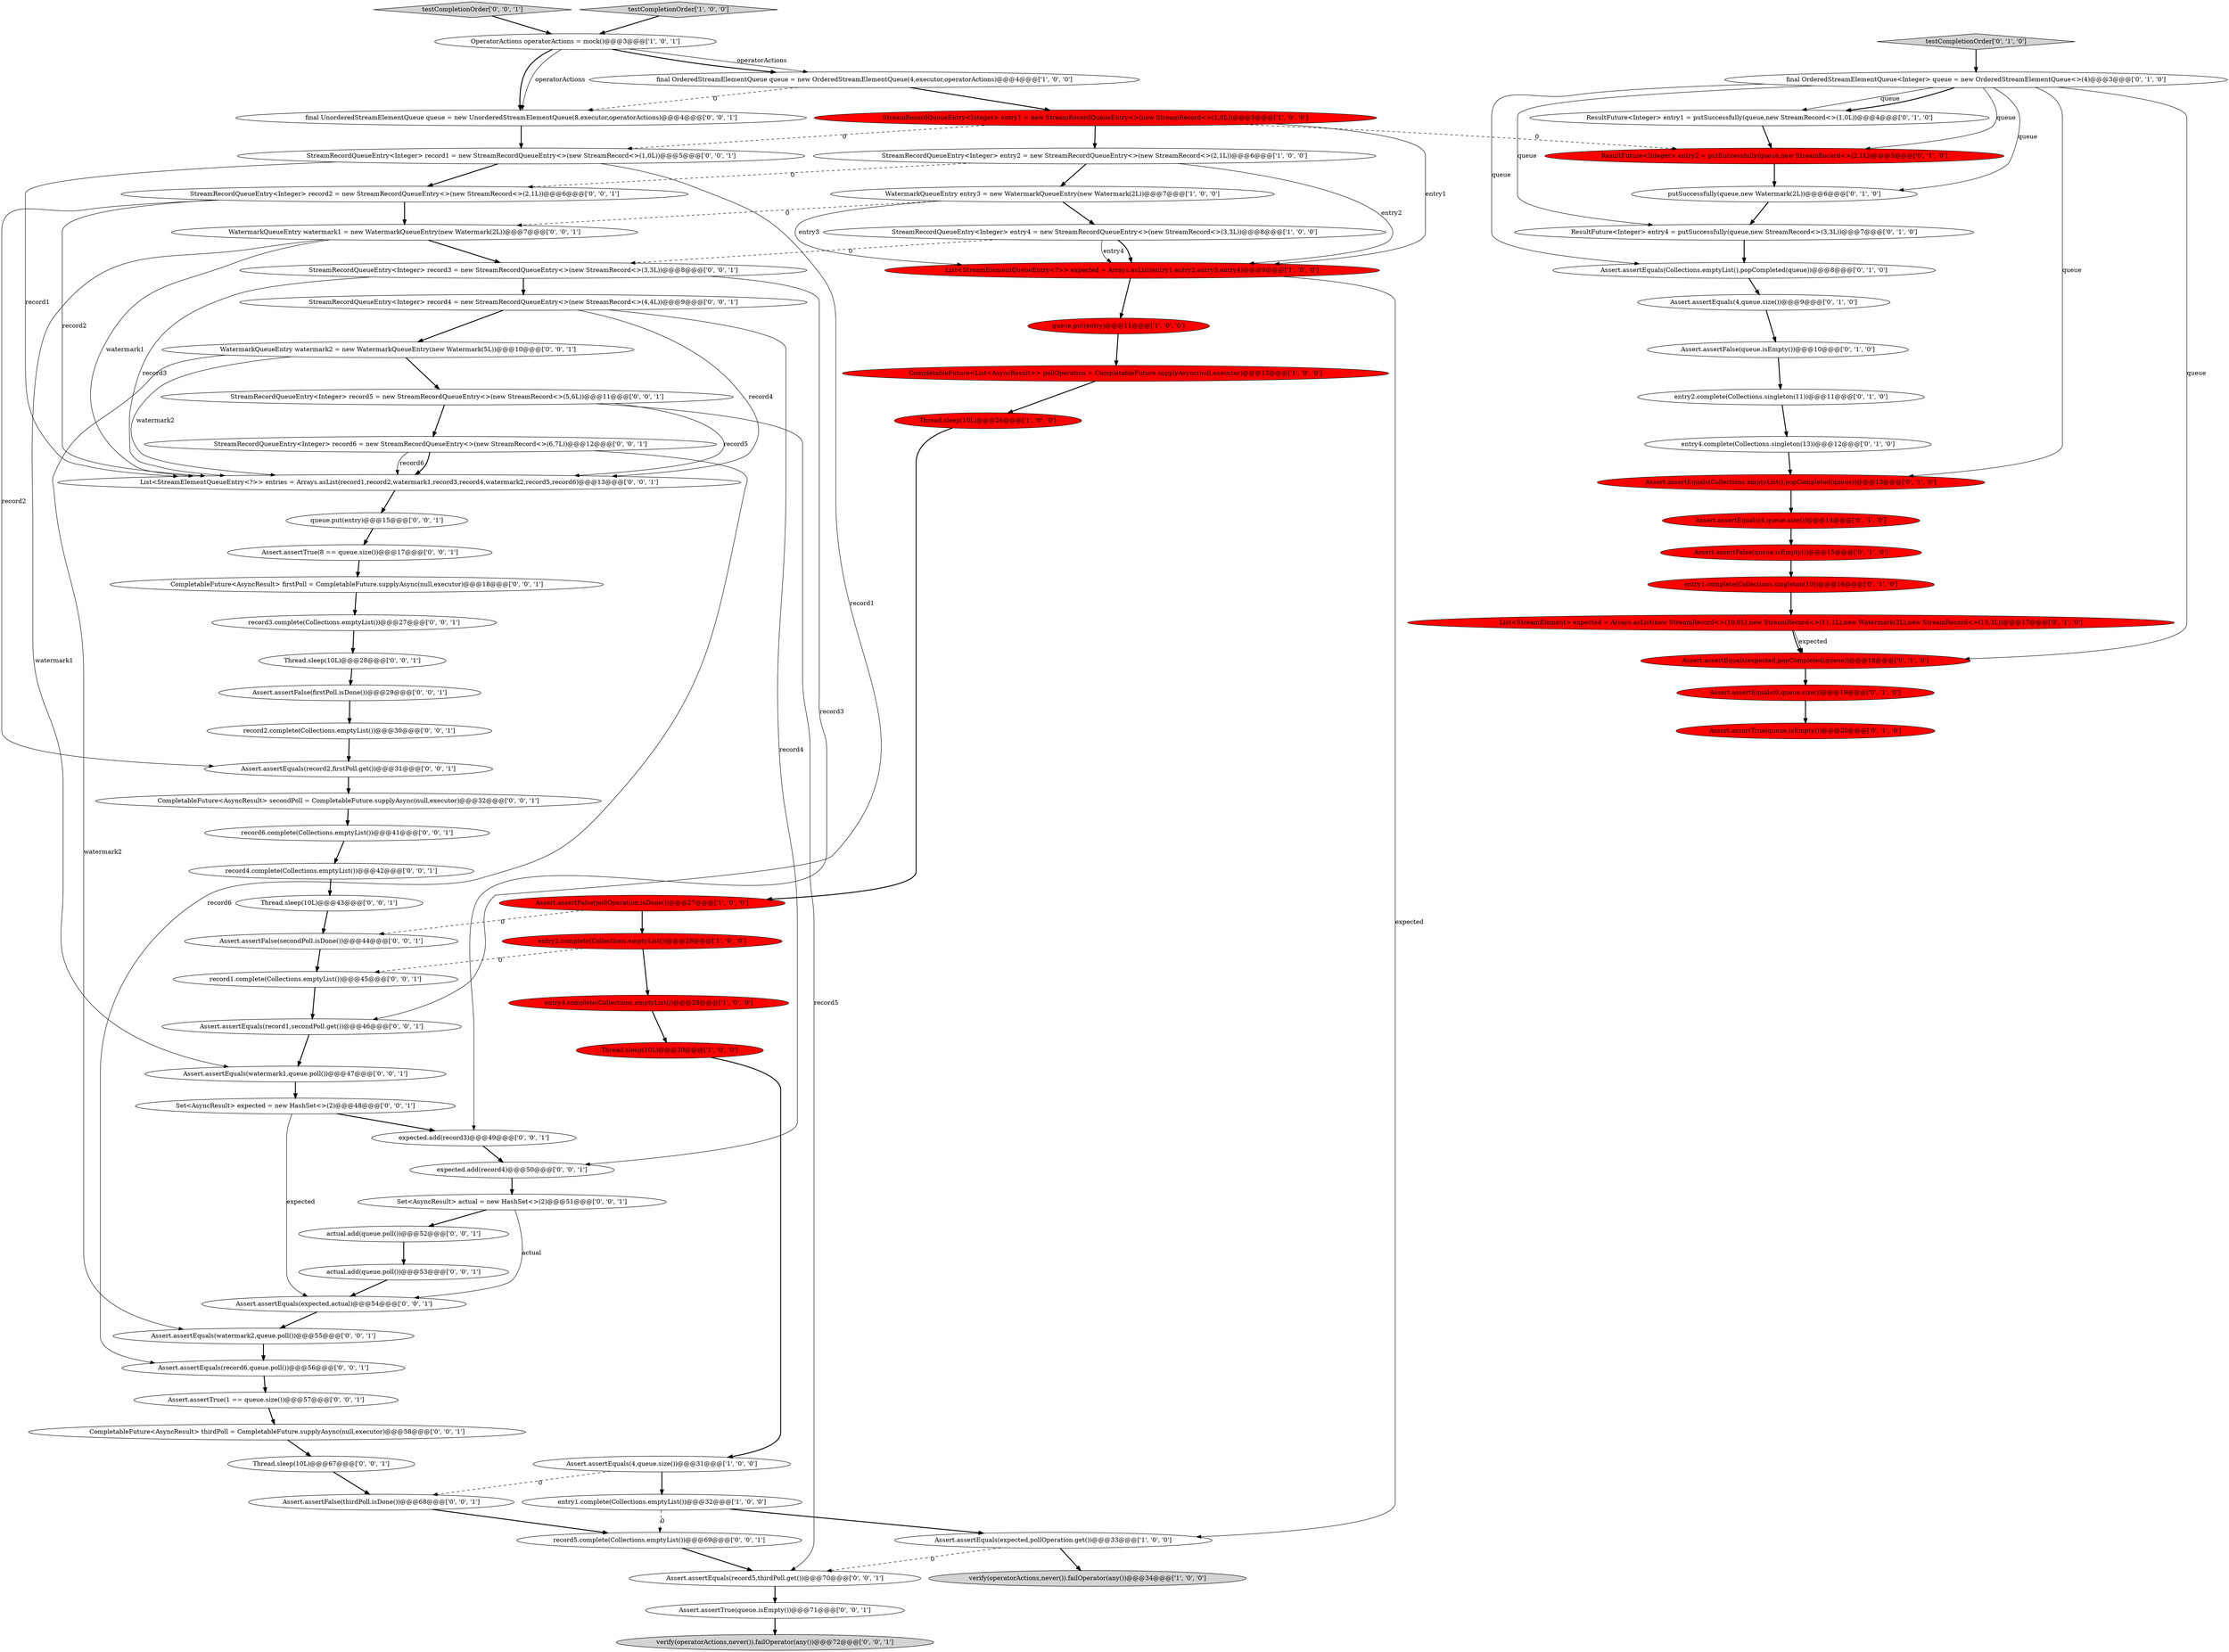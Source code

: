 digraph {
50 [style = filled, label = "verify(operatorActions,never()).failOperator(any())@@@72@@@['0', '0', '1']", fillcolor = lightgray, shape = ellipse image = "AAA0AAABBB3BBB"];
46 [style = filled, label = "Assert.assertEquals(watermark1,queue.poll())@@@47@@@['0', '0', '1']", fillcolor = white, shape = ellipse image = "AAA0AAABBB3BBB"];
42 [style = filled, label = "expected.add(record4)@@@50@@@['0', '0', '1']", fillcolor = white, shape = ellipse image = "AAA0AAABBB3BBB"];
53 [style = filled, label = "Set<AsyncResult> actual = new HashSet<>(2)@@@51@@@['0', '0', '1']", fillcolor = white, shape = ellipse image = "AAA0AAABBB3BBB"];
80 [style = filled, label = "StreamRecordQueueEntry<Integer> record6 = new StreamRecordQueueEntry<>(new StreamRecord<>(6,7L))@@@12@@@['0', '0', '1']", fillcolor = white, shape = ellipse image = "AAA0AAABBB3BBB"];
60 [style = filled, label = "CompletableFuture<AsyncResult> thirdPoll = CompletableFuture.supplyAsync(null,executor)@@@58@@@['0', '0', '1']", fillcolor = white, shape = ellipse image = "AAA0AAABBB3BBB"];
13 [style = filled, label = "queue.put(entry)@@@11@@@['1', '0', '0']", fillcolor = red, shape = ellipse image = "AAA1AAABBB1BBB"];
44 [style = filled, label = "StreamRecordQueueEntry<Integer> record3 = new StreamRecordQueueEntry<>(new StreamRecord<>(3,3L))@@@8@@@['0', '0', '1']", fillcolor = white, shape = ellipse image = "AAA0AAABBB3BBB"];
64 [style = filled, label = "StreamRecordQueueEntry<Integer> record2 = new StreamRecordQueueEntry<>(new StreamRecord<>(2,1L))@@@6@@@['0', '0', '1']", fillcolor = white, shape = ellipse image = "AAA0AAABBB3BBB"];
23 [style = filled, label = "Assert.assertEquals(0,queue.size())@@@19@@@['0', '1', '0']", fillcolor = red, shape = ellipse image = "AAA1AAABBB2BBB"];
52 [style = filled, label = "Assert.assertEquals(record1,secondPoll.get())@@@46@@@['0', '0', '1']", fillcolor = white, shape = ellipse image = "AAA0AAABBB3BBB"];
30 [style = filled, label = "Assert.assertEquals(4,queue.size())@@@14@@@['0', '1', '0']", fillcolor = red, shape = ellipse image = "AAA1AAABBB2BBB"];
25 [style = filled, label = "final OrderedStreamElementQueue<Integer> queue = new OrderedStreamElementQueue<>(4)@@@3@@@['0', '1', '0']", fillcolor = white, shape = ellipse image = "AAA0AAABBB2BBB"];
0 [style = filled, label = "OperatorActions operatorActions = mock()@@@3@@@['1', '0', '1']", fillcolor = white, shape = ellipse image = "AAA0AAABBB1BBB"];
8 [style = filled, label = "Thread.sleep(10L)@@@26@@@['1', '0', '0']", fillcolor = red, shape = ellipse image = "AAA1AAABBB1BBB"];
45 [style = filled, label = "queue.put(entry)@@@15@@@['0', '0', '1']", fillcolor = white, shape = ellipse image = "AAA0AAABBB3BBB"];
21 [style = filled, label = "entry2.complete(Collections.singleton(11))@@@11@@@['0', '1', '0']", fillcolor = white, shape = ellipse image = "AAA0AAABBB2BBB"];
49 [style = filled, label = "Assert.assertEquals(record2,firstPoll.get())@@@31@@@['0', '0', '1']", fillcolor = white, shape = ellipse image = "AAA0AAABBB3BBB"];
55 [style = filled, label = "Set<AsyncResult> expected = new HashSet<>(2)@@@48@@@['0', '0', '1']", fillcolor = white, shape = ellipse image = "AAA0AAABBB3BBB"];
20 [style = filled, label = "ResultFuture<Integer> entry4 = putSuccessfully(queue,new StreamRecord<>(3,3L))@@@7@@@['0', '1', '0']", fillcolor = white, shape = ellipse image = "AAA0AAABBB2BBB"];
15 [style = filled, label = "entry1.complete(Collections.emptyList())@@@32@@@['1', '0', '0']", fillcolor = white, shape = ellipse image = "AAA0AAABBB1BBB"];
34 [style = filled, label = "entry1.complete(Collections.singleton(10))@@@16@@@['0', '1', '0']", fillcolor = red, shape = ellipse image = "AAA1AAABBB2BBB"];
61 [style = filled, label = "CompletableFuture<AsyncResult> firstPoll = CompletableFuture.supplyAsync(null,executor)@@@18@@@['0', '0', '1']", fillcolor = white, shape = ellipse image = "AAA0AAABBB3BBB"];
73 [style = filled, label = "StreamRecordQueueEntry<Integer> record1 = new StreamRecordQueueEntry<>(new StreamRecord<>(1,0L))@@@5@@@['0', '0', '1']", fillcolor = white, shape = ellipse image = "AAA0AAABBB3BBB"];
74 [style = filled, label = "expected.add(record3)@@@49@@@['0', '0', '1']", fillcolor = white, shape = ellipse image = "AAA0AAABBB3BBB"];
78 [style = filled, label = "record5.complete(Collections.emptyList())@@@69@@@['0', '0', '1']", fillcolor = white, shape = ellipse image = "AAA0AAABBB3BBB"];
81 [style = filled, label = "actual.add(queue.poll())@@@53@@@['0', '0', '1']", fillcolor = white, shape = ellipse image = "AAA0AAABBB3BBB"];
35 [style = filled, label = "Assert.assertEquals(Collections.emptyList(),popCompleted(queue))@@@8@@@['0', '1', '0']", fillcolor = white, shape = ellipse image = "AAA0AAABBB2BBB"];
14 [style = filled, label = "final OrderedStreamElementQueue queue = new OrderedStreamElementQueue(4,executor,operatorActions)@@@4@@@['1', '0', '0']", fillcolor = white, shape = ellipse image = "AAA0AAABBB1BBB"];
3 [style = filled, label = "entry2.complete(Collections.emptyList())@@@28@@@['1', '0', '0']", fillcolor = red, shape = ellipse image = "AAA1AAABBB1BBB"];
9 [style = filled, label = "entry4.complete(Collections.emptyList())@@@29@@@['1', '0', '0']", fillcolor = red, shape = ellipse image = "AAA1AAABBB1BBB"];
12 [style = filled, label = "verify(operatorActions,never()).failOperator(any())@@@34@@@['1', '0', '0']", fillcolor = lightgray, shape = ellipse image = "AAA0AAABBB1BBB"];
29 [style = filled, label = "Assert.assertFalse(queue.isEmpty())@@@10@@@['0', '1', '0']", fillcolor = white, shape = ellipse image = "AAA0AAABBB2BBB"];
59 [style = filled, label = "testCompletionOrder['0', '0', '1']", fillcolor = lightgray, shape = diamond image = "AAA0AAABBB3BBB"];
75 [style = filled, label = "Assert.assertFalse(secondPoll.isDone())@@@44@@@['0', '0', '1']", fillcolor = white, shape = ellipse image = "AAA0AAABBB3BBB"];
76 [style = filled, label = "final UnorderedStreamElementQueue queue = new UnorderedStreamElementQueue(8,executor,operatorActions)@@@4@@@['0', '0', '1']", fillcolor = white, shape = ellipse image = "AAA0AAABBB3BBB"];
19 [style = filled, label = "testCompletionOrder['0', '1', '0']", fillcolor = lightgray, shape = diamond image = "AAA0AAABBB2BBB"];
51 [style = filled, label = "WatermarkQueueEntry watermark2 = new WatermarkQueueEntry(new Watermark(5L))@@@10@@@['0', '0', '1']", fillcolor = white, shape = ellipse image = "AAA0AAABBB3BBB"];
7 [style = filled, label = "List<StreamElementQueueEntry<?>> expected = Arrays.asList(entry1,entry2,entry3,entry4)@@@9@@@['1', '0', '0']", fillcolor = red, shape = ellipse image = "AAA1AAABBB1BBB"];
56 [style = filled, label = "Thread.sleep(10L)@@@67@@@['0', '0', '1']", fillcolor = white, shape = ellipse image = "AAA0AAABBB3BBB"];
70 [style = filled, label = "Thread.sleep(10L)@@@43@@@['0', '0', '1']", fillcolor = white, shape = ellipse image = "AAA0AAABBB3BBB"];
41 [style = filled, label = "Assert.assertTrue(queue.isEmpty())@@@71@@@['0', '0', '1']", fillcolor = white, shape = ellipse image = "AAA0AAABBB3BBB"];
63 [style = filled, label = "record4.complete(Collections.emptyList())@@@42@@@['0', '0', '1']", fillcolor = white, shape = ellipse image = "AAA0AAABBB3BBB"];
71 [style = filled, label = "Assert.assertEquals(expected,actual)@@@54@@@['0', '0', '1']", fillcolor = white, shape = ellipse image = "AAA0AAABBB3BBB"];
1 [style = filled, label = "StreamRecordQueueEntry<Integer> entry4 = new StreamRecordQueueEntry<>(new StreamRecord<>(3,3L))@@@8@@@['1', '0', '0']", fillcolor = white, shape = ellipse image = "AAA0AAABBB1BBB"];
10 [style = filled, label = "Thread.sleep(10L)@@@30@@@['1', '0', '0']", fillcolor = red, shape = ellipse image = "AAA1AAABBB1BBB"];
33 [style = filled, label = "entry4.complete(Collections.singleton(13))@@@12@@@['0', '1', '0']", fillcolor = white, shape = ellipse image = "AAA0AAABBB2BBB"];
40 [style = filled, label = "record6.complete(Collections.emptyList())@@@41@@@['0', '0', '1']", fillcolor = white, shape = ellipse image = "AAA0AAABBB3BBB"];
58 [style = filled, label = "record3.complete(Collections.emptyList())@@@27@@@['0', '0', '1']", fillcolor = white, shape = ellipse image = "AAA0AAABBB3BBB"];
65 [style = filled, label = "Assert.assertFalse(thirdPoll.isDone())@@@68@@@['0', '0', '1']", fillcolor = white, shape = ellipse image = "AAA0AAABBB3BBB"];
77 [style = filled, label = "Assert.assertTrue(1 == queue.size())@@@57@@@['0', '0', '1']", fillcolor = white, shape = ellipse image = "AAA0AAABBB3BBB"];
27 [style = filled, label = "ResultFuture<Integer> entry2 = putSuccessfully(queue,new StreamRecord<>(2,1L))@@@5@@@['0', '1', '0']", fillcolor = red, shape = ellipse image = "AAA1AAABBB2BBB"];
24 [style = filled, label = "List<StreamElement> expected = Arrays.asList(new StreamRecord<>(10,0L),new StreamRecord<>(11,1L),new Watermark(2L),new StreamRecord<>(13,3L))@@@17@@@['0', '1', '0']", fillcolor = red, shape = ellipse image = "AAA1AAABBB2BBB"];
37 [style = filled, label = "Assert.assertEquals(Collections.emptyList(),popCompleted(queue))@@@13@@@['0', '1', '0']", fillcolor = red, shape = ellipse image = "AAA1AAABBB2BBB"];
4 [style = filled, label = "Assert.assertEquals(4,queue.size())@@@31@@@['1', '0', '0']", fillcolor = white, shape = ellipse image = "AAA0AAABBB1BBB"];
39 [style = filled, label = "Assert.assertEquals(watermark2,queue.poll())@@@55@@@['0', '0', '1']", fillcolor = white, shape = ellipse image = "AAA0AAABBB3BBB"];
43 [style = filled, label = "Thread.sleep(10L)@@@28@@@['0', '0', '1']", fillcolor = white, shape = ellipse image = "AAA0AAABBB3BBB"];
54 [style = filled, label = "List<StreamElementQueueEntry<?>> entries = Arrays.asList(record1,record2,watermark1,record3,record4,watermark2,record5,record6)@@@13@@@['0', '0', '1']", fillcolor = white, shape = ellipse image = "AAA0AAABBB3BBB"];
16 [style = filled, label = "CompletableFuture<List<AsyncResult>> pollOperation = CompletableFuture.supplyAsync(null,executor)@@@13@@@['1', '0', '0']", fillcolor = red, shape = ellipse image = "AAA1AAABBB1BBB"];
17 [style = filled, label = "Assert.assertEquals(expected,pollOperation.get())@@@33@@@['1', '0', '0']", fillcolor = white, shape = ellipse image = "AAA0AAABBB1BBB"];
28 [style = filled, label = "Assert.assertEquals(4,queue.size())@@@9@@@['0', '1', '0']", fillcolor = white, shape = ellipse image = "AAA0AAABBB2BBB"];
38 [style = filled, label = "WatermarkQueueEntry watermark1 = new WatermarkQueueEntry(new Watermark(2L))@@@7@@@['0', '0', '1']", fillcolor = white, shape = ellipse image = "AAA0AAABBB3BBB"];
67 [style = filled, label = "Assert.assertFalse(firstPoll.isDone())@@@29@@@['0', '0', '1']", fillcolor = white, shape = ellipse image = "AAA0AAABBB3BBB"];
22 [style = filled, label = "Assert.assertEquals(expected,popCompleted(queue))@@@18@@@['0', '1', '0']", fillcolor = red, shape = ellipse image = "AAA1AAABBB2BBB"];
6 [style = filled, label = "StreamRecordQueueEntry<Integer> entry1 = new StreamRecordQueueEntry<>(new StreamRecord<>(1,0L))@@@5@@@['1', '0', '0']", fillcolor = red, shape = ellipse image = "AAA1AAABBB1BBB"];
26 [style = filled, label = "putSuccessfully(queue,new Watermark(2L))@@@6@@@['0', '1', '0']", fillcolor = white, shape = ellipse image = "AAA0AAABBB2BBB"];
18 [style = filled, label = "Assert.assertFalse(pollOperation.isDone())@@@27@@@['1', '0', '0']", fillcolor = red, shape = ellipse image = "AAA1AAABBB1BBB"];
47 [style = filled, label = "Assert.assertTrue(8 == queue.size())@@@17@@@['0', '0', '1']", fillcolor = white, shape = ellipse image = "AAA0AAABBB3BBB"];
2 [style = filled, label = "testCompletionOrder['1', '0', '0']", fillcolor = lightgray, shape = diamond image = "AAA0AAABBB1BBB"];
79 [style = filled, label = "StreamRecordQueueEntry<Integer> record5 = new StreamRecordQueueEntry<>(new StreamRecord<>(5,6L))@@@11@@@['0', '0', '1']", fillcolor = white, shape = ellipse image = "AAA0AAABBB3BBB"];
48 [style = filled, label = "CompletableFuture<AsyncResult> secondPoll = CompletableFuture.supplyAsync(null,executor)@@@32@@@['0', '0', '1']", fillcolor = white, shape = ellipse image = "AAA0AAABBB3BBB"];
31 [style = filled, label = "Assert.assertTrue(queue.isEmpty())@@@20@@@['0', '1', '0']", fillcolor = red, shape = ellipse image = "AAA1AAABBB2BBB"];
11 [style = filled, label = "WatermarkQueueEntry entry3 = new WatermarkQueueEntry(new Watermark(2L))@@@7@@@['1', '0', '0']", fillcolor = white, shape = ellipse image = "AAA0AAABBB1BBB"];
32 [style = filled, label = "ResultFuture<Integer> entry1 = putSuccessfully(queue,new StreamRecord<>(1,0L))@@@4@@@['0', '1', '0']", fillcolor = white, shape = ellipse image = "AAA0AAABBB2BBB"];
62 [style = filled, label = "record2.complete(Collections.emptyList())@@@30@@@['0', '0', '1']", fillcolor = white, shape = ellipse image = "AAA0AAABBB3BBB"];
36 [style = filled, label = "Assert.assertFalse(queue.isEmpty())@@@15@@@['0', '1', '0']", fillcolor = red, shape = ellipse image = "AAA1AAABBB2BBB"];
68 [style = filled, label = "Assert.assertEquals(record5,thirdPoll.get())@@@70@@@['0', '0', '1']", fillcolor = white, shape = ellipse image = "AAA0AAABBB3BBB"];
69 [style = filled, label = "Assert.assertEquals(record6,queue.poll())@@@56@@@['0', '0', '1']", fillcolor = white, shape = ellipse image = "AAA0AAABBB3BBB"];
72 [style = filled, label = "actual.add(queue.poll())@@@52@@@['0', '0', '1']", fillcolor = white, shape = ellipse image = "AAA0AAABBB3BBB"];
66 [style = filled, label = "StreamRecordQueueEntry<Integer> record4 = new StreamRecordQueueEntry<>(new StreamRecord<>(4,4L))@@@9@@@['0', '0', '1']", fillcolor = white, shape = ellipse image = "AAA0AAABBB3BBB"];
5 [style = filled, label = "StreamRecordQueueEntry<Integer> entry2 = new StreamRecordQueueEntry<>(new StreamRecord<>(2,1L))@@@6@@@['1', '0', '0']", fillcolor = white, shape = ellipse image = "AAA0AAABBB1BBB"];
57 [style = filled, label = "record1.complete(Collections.emptyList())@@@45@@@['0', '0', '1']", fillcolor = white, shape = ellipse image = "AAA0AAABBB3BBB"];
64->54 [style = solid, label="record2"];
18->3 [style = bold, label=""];
39->69 [style = bold, label=""];
66->54 [style = solid, label="record4"];
38->44 [style = bold, label=""];
4->15 [style = bold, label=""];
25->27 [style = solid, label="queue"];
49->48 [style = bold, label=""];
30->36 [style = bold, label=""];
9->10 [style = bold, label=""];
0->76 [style = solid, label="operatorActions"];
1->44 [style = dashed, label="0"];
79->68 [style = solid, label="record5"];
55->74 [style = bold, label=""];
15->17 [style = bold, label=""];
0->14 [style = bold, label=""];
76->73 [style = bold, label=""];
34->24 [style = bold, label=""];
25->26 [style = solid, label="queue"];
55->71 [style = solid, label="expected"];
40->63 [style = bold, label=""];
62->49 [style = bold, label=""];
77->60 [style = bold, label=""];
14->76 [style = dashed, label="0"];
56->65 [style = bold, label=""];
25->37 [style = solid, label="queue"];
17->68 [style = dashed, label="0"];
66->42 [style = solid, label="record4"];
80->69 [style = solid, label="record6"];
6->7 [style = solid, label="entry1"];
8->18 [style = bold, label=""];
4->65 [style = dashed, label="0"];
51->79 [style = bold, label=""];
69->77 [style = bold, label=""];
73->52 [style = solid, label="record1"];
22->23 [style = bold, label=""];
43->67 [style = bold, label=""];
13->16 [style = bold, label=""];
19->25 [style = bold, label=""];
65->78 [style = bold, label=""];
35->28 [style = bold, label=""];
79->54 [style = solid, label="record5"];
74->42 [style = bold, label=""];
73->54 [style = solid, label="record1"];
6->27 [style = dashed, label="0"];
64->38 [style = bold, label=""];
70->75 [style = bold, label=""];
25->32 [style = solid, label="queue"];
66->51 [style = bold, label=""];
38->46 [style = solid, label="watermark1"];
73->64 [style = bold, label=""];
5->11 [style = bold, label=""];
78->68 [style = bold, label=""];
51->54 [style = solid, label="watermark2"];
41->50 [style = bold, label=""];
14->6 [style = bold, label=""];
44->66 [style = bold, label=""];
11->7 [style = solid, label="entry3"];
26->20 [style = bold, label=""];
44->74 [style = solid, label="record3"];
27->26 [style = bold, label=""];
60->56 [style = bold, label=""];
23->31 [style = bold, label=""];
28->29 [style = bold, label=""];
25->20 [style = solid, label="queue"];
58->43 [style = bold, label=""];
52->46 [style = bold, label=""];
16->8 [style = bold, label=""];
3->57 [style = dashed, label="0"];
37->30 [style = bold, label=""];
79->80 [style = bold, label=""];
47->61 [style = bold, label=""];
18->75 [style = dashed, label="0"];
5->7 [style = solid, label="entry2"];
63->70 [style = bold, label=""];
32->27 [style = bold, label=""];
1->7 [style = bold, label=""];
29->21 [style = bold, label=""];
5->64 [style = dashed, label="0"];
0->14 [style = solid, label="operatorActions"];
3->9 [style = bold, label=""];
6->5 [style = bold, label=""];
17->12 [style = bold, label=""];
2->0 [style = bold, label=""];
72->81 [style = bold, label=""];
80->54 [style = solid, label="record6"];
24->22 [style = solid, label="expected"];
53->72 [style = bold, label=""];
44->54 [style = solid, label="record3"];
25->22 [style = solid, label="queue"];
33->37 [style = bold, label=""];
15->78 [style = dashed, label="0"];
7->17 [style = solid, label="expected"];
36->34 [style = bold, label=""];
46->55 [style = bold, label=""];
7->13 [style = bold, label=""];
54->45 [style = bold, label=""];
71->39 [style = bold, label=""];
11->1 [style = bold, label=""];
1->7 [style = solid, label="entry4"];
21->33 [style = bold, label=""];
38->54 [style = solid, label="watermark1"];
25->32 [style = bold, label=""];
53->71 [style = solid, label="actual"];
75->57 [style = bold, label=""];
61->58 [style = bold, label=""];
24->22 [style = bold, label=""];
48->40 [style = bold, label=""];
51->39 [style = solid, label="watermark2"];
0->76 [style = bold, label=""];
67->62 [style = bold, label=""];
57->52 [style = bold, label=""];
11->38 [style = dashed, label="0"];
64->49 [style = solid, label="record2"];
80->54 [style = bold, label=""];
25->35 [style = solid, label="queue"];
45->47 [style = bold, label=""];
10->4 [style = bold, label=""];
6->73 [style = dashed, label="0"];
59->0 [style = bold, label=""];
20->35 [style = bold, label=""];
81->71 [style = bold, label=""];
68->41 [style = bold, label=""];
42->53 [style = bold, label=""];
}
